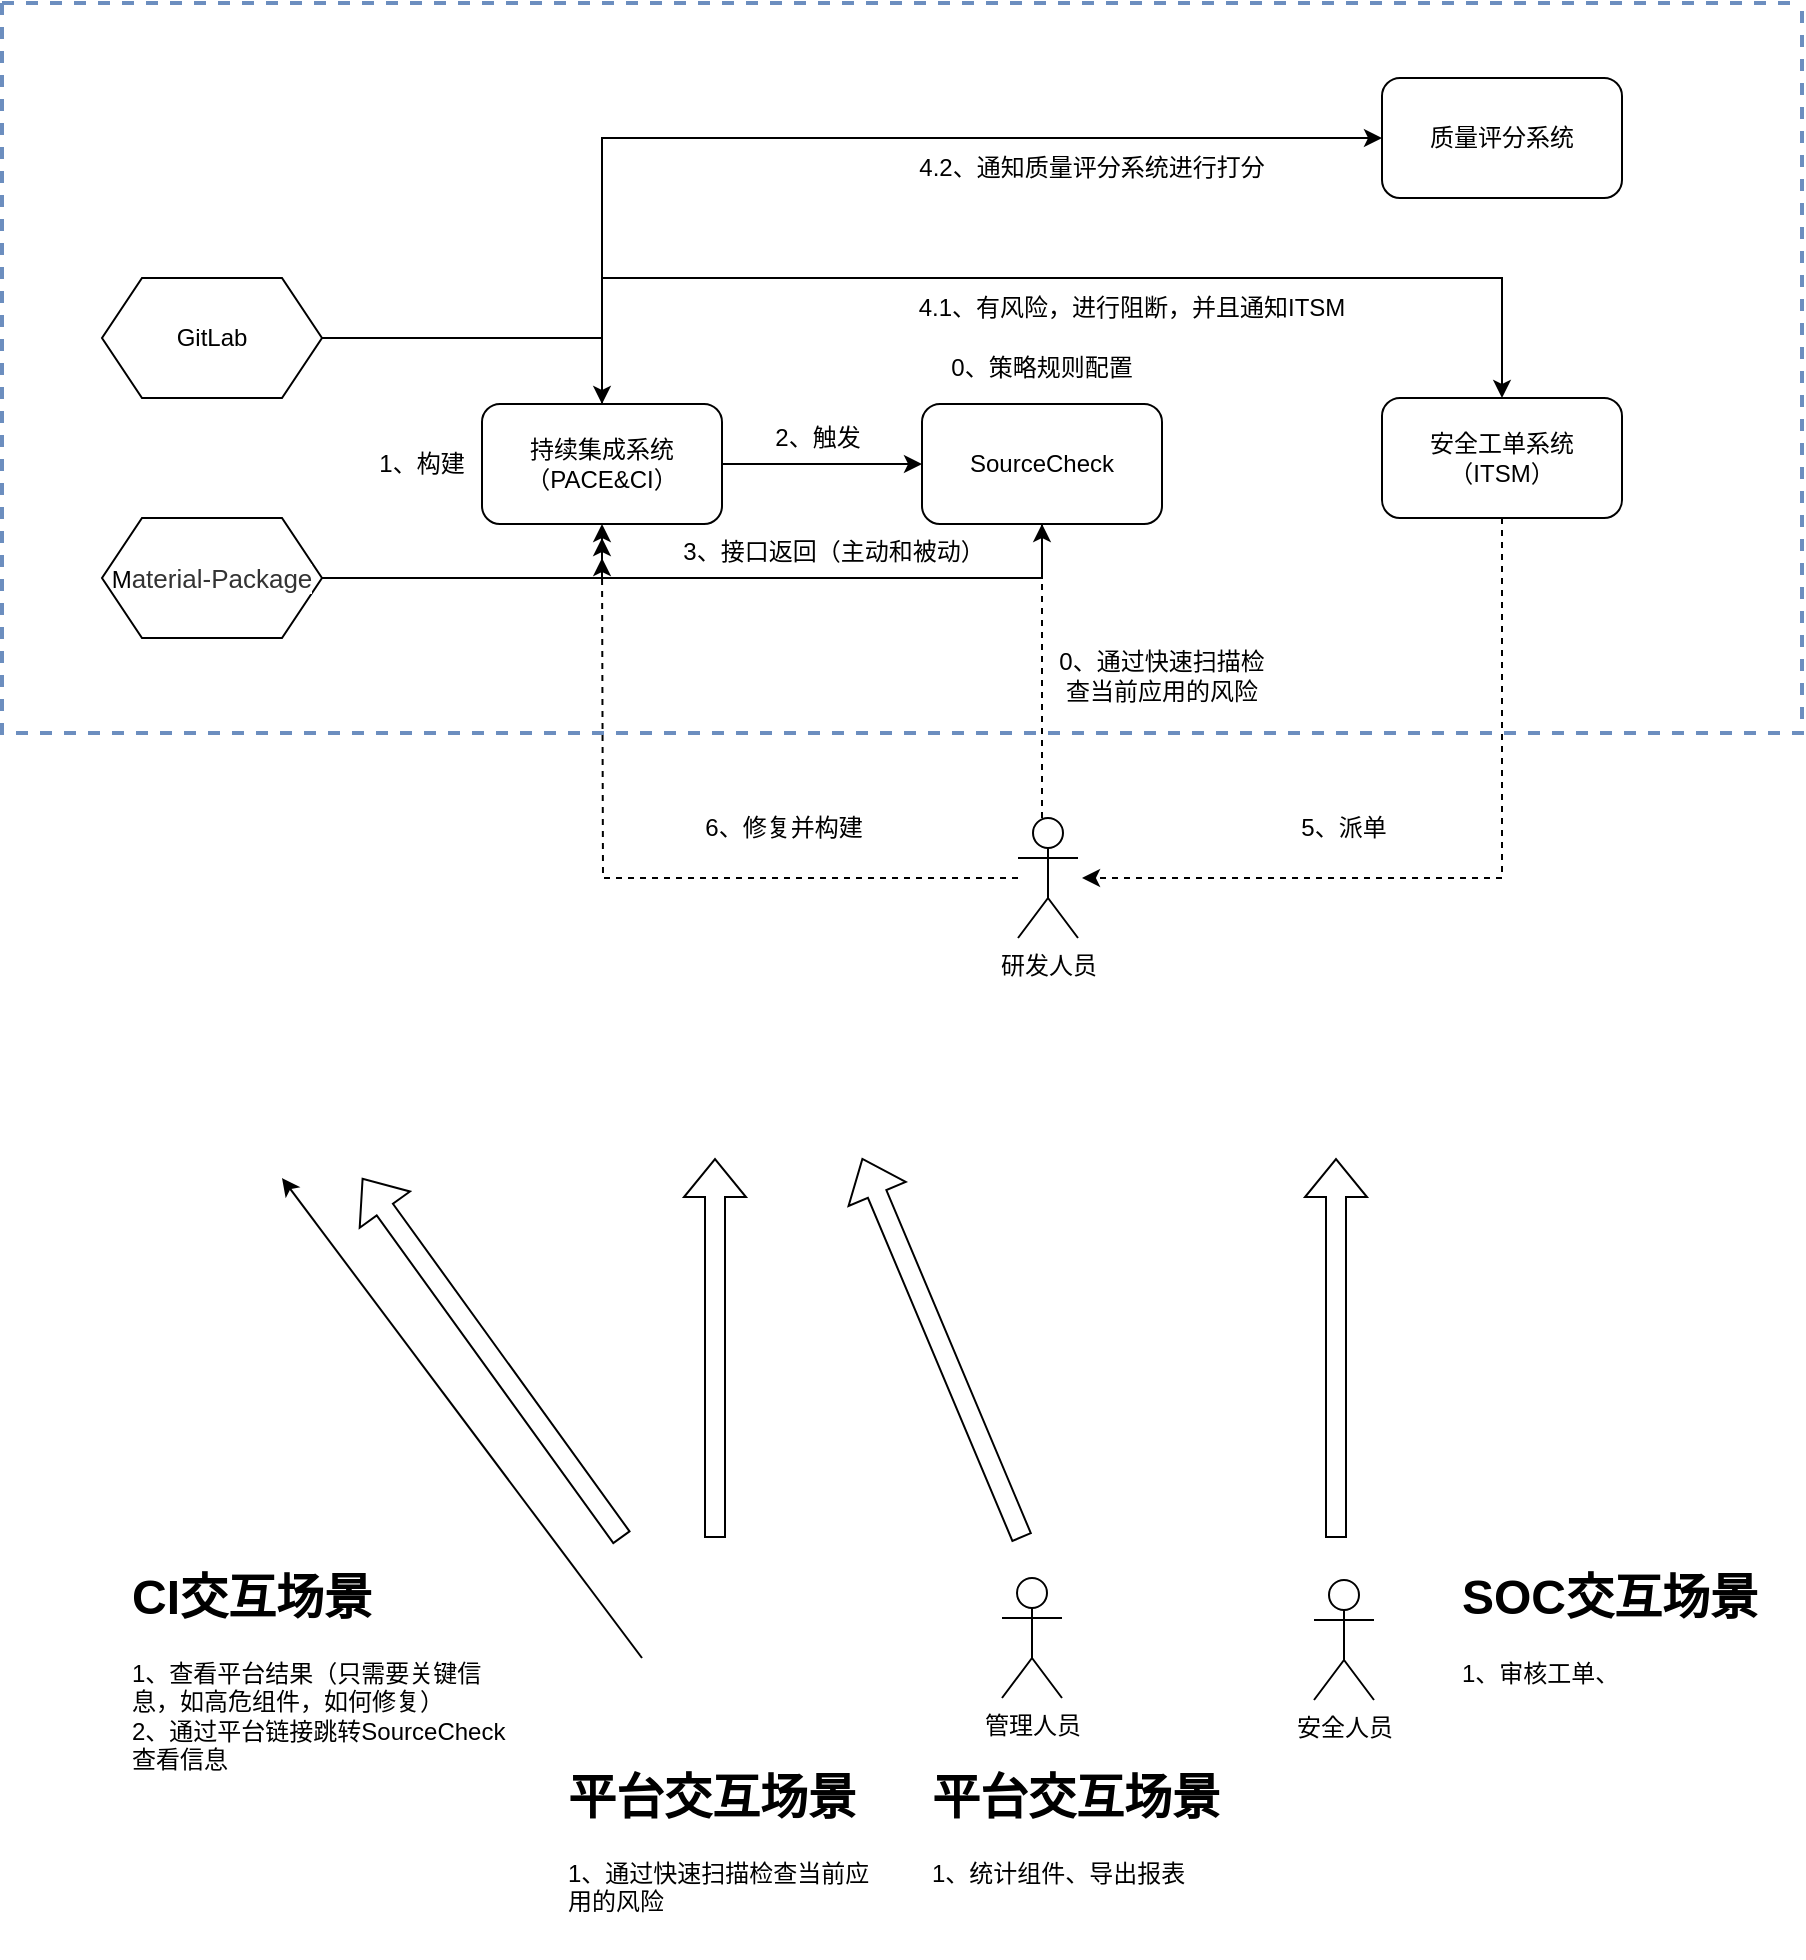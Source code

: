 <mxfile version="20.2.5" type="github">
  <diagram id="dbPlMSyZmyiy87wTLgsy" name="第 1 页">
    <mxGraphModel dx="1422" dy="796" grid="1" gridSize="10" guides="1" tooltips="1" connect="1" arrows="1" fold="1" page="1" pageScale="1" pageWidth="827" pageHeight="1169" math="0" shadow="0">
      <root>
        <mxCell id="0" />
        <mxCell id="1" parent="0" />
        <mxCell id="P90RqLLHq7_aSwwXnbhx-12" style="edgeStyle=orthogonalEdgeStyle;rounded=0;orthogonalLoop=1;jettySize=auto;html=1;entryX=0;entryY=0.5;entryDx=0;entryDy=0;" edge="1" parent="1" source="P90RqLLHq7_aSwwXnbhx-1" target="P90RqLLHq7_aSwwXnbhx-11">
          <mxGeometry relative="1" as="geometry" />
        </mxCell>
        <mxCell id="P90RqLLHq7_aSwwXnbhx-37" style="edgeStyle=orthogonalEdgeStyle;rounded=0;orthogonalLoop=1;jettySize=auto;html=1;entryX=0.5;entryY=0;entryDx=0;entryDy=0;" edge="1" parent="1" source="P90RqLLHq7_aSwwXnbhx-1" target="P90RqLLHq7_aSwwXnbhx-3">
          <mxGeometry relative="1" as="geometry">
            <Array as="points">
              <mxPoint x="440" y="280" />
              <mxPoint x="890" y="280" />
            </Array>
          </mxGeometry>
        </mxCell>
        <mxCell id="P90RqLLHq7_aSwwXnbhx-47" style="edgeStyle=orthogonalEdgeStyle;rounded=0;orthogonalLoop=1;jettySize=auto;html=1;entryX=0;entryY=0.5;entryDx=0;entryDy=0;" edge="1" parent="1" source="P90RqLLHq7_aSwwXnbhx-1" target="P90RqLLHq7_aSwwXnbhx-4">
          <mxGeometry relative="1" as="geometry">
            <Array as="points">
              <mxPoint x="440" y="210" />
            </Array>
          </mxGeometry>
        </mxCell>
        <mxCell id="P90RqLLHq7_aSwwXnbhx-1" value="持续集成系统（PACE&amp;amp;CI）" style="rounded=1;whiteSpace=wrap;html=1;" vertex="1" parent="1">
          <mxGeometry x="380" y="343" width="120" height="60" as="geometry" />
        </mxCell>
        <mxCell id="P90RqLLHq7_aSwwXnbhx-51" style="edgeStyle=orthogonalEdgeStyle;rounded=0;orthogonalLoop=1;jettySize=auto;html=1;dashed=1;" edge="1" parent="1" source="P90RqLLHq7_aSwwXnbhx-3">
          <mxGeometry relative="1" as="geometry">
            <mxPoint x="680" y="580" as="targetPoint" />
            <Array as="points">
              <mxPoint x="890" y="580" />
            </Array>
          </mxGeometry>
        </mxCell>
        <mxCell id="P90RqLLHq7_aSwwXnbhx-3" value="安全工单系统（ITSM）" style="rounded=1;whiteSpace=wrap;html=1;" vertex="1" parent="1">
          <mxGeometry x="830" y="340" width="120" height="60" as="geometry" />
        </mxCell>
        <mxCell id="P90RqLLHq7_aSwwXnbhx-4" value="质量评分系统" style="rounded=1;whiteSpace=wrap;html=1;" vertex="1" parent="1">
          <mxGeometry x="830" y="180" width="120" height="60" as="geometry" />
        </mxCell>
        <mxCell id="P90RqLLHq7_aSwwXnbhx-9" style="edgeStyle=orthogonalEdgeStyle;rounded=0;orthogonalLoop=1;jettySize=auto;html=1;" edge="1" parent="1" source="P90RqLLHq7_aSwwXnbhx-7" target="P90RqLLHq7_aSwwXnbhx-1">
          <mxGeometry relative="1" as="geometry" />
        </mxCell>
        <mxCell id="P90RqLLHq7_aSwwXnbhx-7" value="GitLab" style="shape=hexagon;perimeter=hexagonPerimeter2;whiteSpace=wrap;html=1;fixedSize=1;" vertex="1" parent="1">
          <mxGeometry x="190" y="280" width="110" height="60" as="geometry" />
        </mxCell>
        <mxCell id="P90RqLLHq7_aSwwXnbhx-10" style="edgeStyle=orthogonalEdgeStyle;rounded=0;orthogonalLoop=1;jettySize=auto;html=1;entryX=0.5;entryY=1;entryDx=0;entryDy=0;" edge="1" parent="1" source="P90RqLLHq7_aSwwXnbhx-8" target="P90RqLLHq7_aSwwXnbhx-1">
          <mxGeometry relative="1" as="geometry" />
        </mxCell>
        <mxCell id="P90RqLLHq7_aSwwXnbhx-8" value="M&lt;span style=&quot;color: rgb(51, 51, 51); font-family: Arial, sans-serif; font-size: 13px; text-align: start; background-color: rgb(255, 255, 255);&quot;&gt;aterial-Package&lt;/span&gt;" style="shape=hexagon;perimeter=hexagonPerimeter2;whiteSpace=wrap;html=1;fixedSize=1;" vertex="1" parent="1">
          <mxGeometry x="190" y="400" width="110" height="60" as="geometry" />
        </mxCell>
        <mxCell id="P90RqLLHq7_aSwwXnbhx-17" style="edgeStyle=orthogonalEdgeStyle;rounded=0;orthogonalLoop=1;jettySize=auto;html=1;" edge="1" parent="1" source="P90RqLLHq7_aSwwXnbhx-11">
          <mxGeometry relative="1" as="geometry">
            <mxPoint x="440" y="410" as="targetPoint" />
            <Array as="points">
              <mxPoint x="660" y="430" />
              <mxPoint x="440" y="430" />
            </Array>
          </mxGeometry>
        </mxCell>
        <mxCell id="P90RqLLHq7_aSwwXnbhx-11" value="SourceCheck" style="rounded=1;whiteSpace=wrap;html=1;" vertex="1" parent="1">
          <mxGeometry x="600" y="343" width="120" height="60" as="geometry" />
        </mxCell>
        <mxCell id="P90RqLLHq7_aSwwXnbhx-14" value="1、构建" style="text;html=1;strokeColor=none;fillColor=none;align=center;verticalAlign=middle;whiteSpace=wrap;rounded=0;" vertex="1" parent="1">
          <mxGeometry x="320" y="358" width="60" height="30" as="geometry" />
        </mxCell>
        <mxCell id="P90RqLLHq7_aSwwXnbhx-15" value="2、触发" style="text;html=1;strokeColor=none;fillColor=none;align=center;verticalAlign=middle;whiteSpace=wrap;rounded=0;" vertex="1" parent="1">
          <mxGeometry x="518" y="345" width="60" height="30" as="geometry" />
        </mxCell>
        <mxCell id="P90RqLLHq7_aSwwXnbhx-16" value="0、策略规则配置" style="text;html=1;strokeColor=none;fillColor=none;align=center;verticalAlign=middle;whiteSpace=wrap;rounded=0;" vertex="1" parent="1">
          <mxGeometry x="605" y="310" width="110" height="30" as="geometry" />
        </mxCell>
        <mxCell id="P90RqLLHq7_aSwwXnbhx-18" value="3、接口返回（主动和被动）" style="text;html=1;strokeColor=none;fillColor=none;align=center;verticalAlign=middle;whiteSpace=wrap;rounded=0;" vertex="1" parent="1">
          <mxGeometry x="470" y="402" width="172" height="30" as="geometry" />
        </mxCell>
        <mxCell id="P90RqLLHq7_aSwwXnbhx-52" style="edgeStyle=orthogonalEdgeStyle;rounded=0;orthogonalLoop=1;jettySize=auto;html=1;dashed=1;" edge="1" parent="1" source="P90RqLLHq7_aSwwXnbhx-19">
          <mxGeometry relative="1" as="geometry">
            <mxPoint x="440" y="420" as="targetPoint" />
          </mxGeometry>
        </mxCell>
        <mxCell id="P90RqLLHq7_aSwwXnbhx-54" style="edgeStyle=orthogonalEdgeStyle;rounded=0;orthogonalLoop=1;jettySize=auto;html=1;entryX=0.5;entryY=1;entryDx=0;entryDy=0;dashed=1;" edge="1" parent="1" source="P90RqLLHq7_aSwwXnbhx-19" target="P90RqLLHq7_aSwwXnbhx-11">
          <mxGeometry relative="1" as="geometry">
            <Array as="points">
              <mxPoint x="660" y="490" />
              <mxPoint x="660" y="490" />
            </Array>
          </mxGeometry>
        </mxCell>
        <mxCell id="P90RqLLHq7_aSwwXnbhx-19" value="研发人员" style="shape=umlActor;verticalLabelPosition=bottom;verticalAlign=top;html=1;outlineConnect=0;" vertex="1" parent="1">
          <mxGeometry x="648" y="550" width="30" height="60" as="geometry" />
        </mxCell>
        <mxCell id="P90RqLLHq7_aSwwXnbhx-23" value="&lt;h1&gt;CI交互场景&lt;/h1&gt;&lt;p&gt;&lt;span style=&quot;text-align: center;&quot;&gt;1、查看平台结果（只需要关键信息，如高危组件，如何修复）&lt;/span&gt;&lt;br style=&quot;text-align: center;&quot;&gt;&lt;span style=&quot;text-align: center;&quot;&gt;2、通过平台链接跳转SourceCheck查看信息&lt;/span&gt;&lt;br&gt;&lt;/p&gt;" style="text;html=1;strokeColor=none;fillColor=none;spacing=5;spacingTop=-20;whiteSpace=wrap;overflow=hidden;rounded=0;" vertex="1" parent="1">
          <mxGeometry x="200" y="920" width="202" height="120" as="geometry" />
        </mxCell>
        <mxCell id="P90RqLLHq7_aSwwXnbhx-25" value="&lt;h1&gt;平台交互场景&lt;/h1&gt;&lt;p&gt;&lt;span style=&quot;text-align: center;&quot;&gt;1、通过快速扫描检查当前应用的风险&amp;nbsp;&amp;nbsp;&lt;/span&gt;&lt;/p&gt;" style="text;html=1;strokeColor=none;fillColor=none;spacing=5;spacingTop=-20;whiteSpace=wrap;overflow=hidden;rounded=0;" vertex="1" parent="1">
          <mxGeometry x="418" y="1020" width="170" height="100" as="geometry" />
        </mxCell>
        <mxCell id="P90RqLLHq7_aSwwXnbhx-27" value="安全人员" style="shape=umlActor;verticalLabelPosition=bottom;verticalAlign=top;html=1;outlineConnect=0;" vertex="1" parent="1">
          <mxGeometry x="796" y="931" width="30" height="60" as="geometry" />
        </mxCell>
        <mxCell id="P90RqLLHq7_aSwwXnbhx-31" value="&lt;h1&gt;SOC交互场景&lt;/h1&gt;&lt;p&gt;&lt;span style=&quot;text-align: center;&quot;&gt;1、审核工单、&amp;nbsp;&lt;/span&gt;&lt;/p&gt;" style="text;html=1;strokeColor=none;fillColor=none;spacing=5;spacingTop=-20;whiteSpace=wrap;overflow=hidden;rounded=0;" vertex="1" parent="1">
          <mxGeometry x="865" y="920" width="170" height="100" as="geometry" />
        </mxCell>
        <mxCell id="P90RqLLHq7_aSwwXnbhx-32" value="管理人员" style="shape=umlActor;verticalLabelPosition=bottom;verticalAlign=top;html=1;outlineConnect=0;" vertex="1" parent="1">
          <mxGeometry x="640" y="930" width="30" height="60" as="geometry" />
        </mxCell>
        <mxCell id="P90RqLLHq7_aSwwXnbhx-35" value="&lt;h1&gt;平台交互场景&lt;/h1&gt;&lt;p&gt;&lt;span style=&quot;text-align: center;&quot;&gt;1、统计组件、导出报表&lt;/span&gt;&lt;/p&gt;" style="text;html=1;strokeColor=none;fillColor=none;spacing=5;spacingTop=-20;whiteSpace=wrap;overflow=hidden;rounded=0;" vertex="1" parent="1">
          <mxGeometry x="600" y="1020" width="170" height="100" as="geometry" />
        </mxCell>
        <mxCell id="P90RqLLHq7_aSwwXnbhx-38" value="4.1、有风险，进行阻断，并且通知ITSM" style="text;html=1;strokeColor=none;fillColor=none;align=center;verticalAlign=middle;whiteSpace=wrap;rounded=0;" vertex="1" parent="1">
          <mxGeometry x="580" y="280" width="250" height="30" as="geometry" />
        </mxCell>
        <mxCell id="P90RqLLHq7_aSwwXnbhx-39" value="" style="shape=flexArrow;endArrow=classic;html=1;rounded=0;" edge="1" parent="1">
          <mxGeometry width="50" height="50" relative="1" as="geometry">
            <mxPoint x="450" y="910" as="sourcePoint" />
            <mxPoint x="320" y="730" as="targetPoint" />
          </mxGeometry>
        </mxCell>
        <mxCell id="P90RqLLHq7_aSwwXnbhx-40" value="" style="shape=flexArrow;endArrow=classic;html=1;rounded=0;" edge="1" parent="1">
          <mxGeometry width="50" height="50" relative="1" as="geometry">
            <mxPoint x="496.5" y="910" as="sourcePoint" />
            <mxPoint x="496.5" y="720" as="targetPoint" />
          </mxGeometry>
        </mxCell>
        <mxCell id="P90RqLLHq7_aSwwXnbhx-41" value="" style="shape=flexArrow;endArrow=classic;html=1;rounded=0;" edge="1" parent="1">
          <mxGeometry width="50" height="50" relative="1" as="geometry">
            <mxPoint x="650" y="910" as="sourcePoint" />
            <mxPoint x="570" y="720" as="targetPoint" />
          </mxGeometry>
        </mxCell>
        <mxCell id="P90RqLLHq7_aSwwXnbhx-42" value="" style="shape=flexArrow;endArrow=classic;html=1;rounded=0;" edge="1" parent="1">
          <mxGeometry width="50" height="50" relative="1" as="geometry">
            <mxPoint x="807" y="910" as="sourcePoint" />
            <mxPoint x="807" y="720" as="targetPoint" />
          </mxGeometry>
        </mxCell>
        <mxCell id="P90RqLLHq7_aSwwXnbhx-44" value="5、派单" style="text;html=1;strokeColor=none;fillColor=none;align=center;verticalAlign=middle;whiteSpace=wrap;rounded=0;" vertex="1" parent="1">
          <mxGeometry x="742" y="540" width="138" height="30" as="geometry" />
        </mxCell>
        <mxCell id="P90RqLLHq7_aSwwXnbhx-45" value="" style="endArrow=classic;html=1;rounded=0;" edge="1" parent="1">
          <mxGeometry width="50" height="50" relative="1" as="geometry">
            <mxPoint x="460" y="970" as="sourcePoint" />
            <mxPoint x="280" y="730" as="targetPoint" />
          </mxGeometry>
        </mxCell>
        <mxCell id="P90RqLLHq7_aSwwXnbhx-46" value="6、修复并构建" style="text;html=1;strokeColor=none;fillColor=none;align=center;verticalAlign=middle;whiteSpace=wrap;rounded=0;" vertex="1" parent="1">
          <mxGeometry x="462" y="540" width="138" height="30" as="geometry" />
        </mxCell>
        <mxCell id="P90RqLLHq7_aSwwXnbhx-48" value="4.2、通知质量评分系统进行打分" style="text;html=1;strokeColor=none;fillColor=none;align=center;verticalAlign=middle;whiteSpace=wrap;rounded=0;" vertex="1" parent="1">
          <mxGeometry x="560" y="210" width="250" height="30" as="geometry" />
        </mxCell>
        <mxCell id="P90RqLLHq7_aSwwXnbhx-49" value="" style="swimlane;startSize=0;dashed=1;fillColor=#dae8fc;strokeColor=#6c8ebf;strokeWidth=2;" vertex="1" parent="1">
          <mxGeometry x="140" y="142.5" width="900" height="365" as="geometry" />
        </mxCell>
        <mxCell id="P90RqLLHq7_aSwwXnbhx-55" value="0、通过快速扫描检查当前应用的风险" style="text;html=1;strokeColor=none;fillColor=none;align=center;verticalAlign=middle;whiteSpace=wrap;rounded=0;" vertex="1" parent="P90RqLLHq7_aSwwXnbhx-49">
          <mxGeometry x="525" y="321.5" width="110" height="30" as="geometry" />
        </mxCell>
      </root>
    </mxGraphModel>
  </diagram>
</mxfile>
